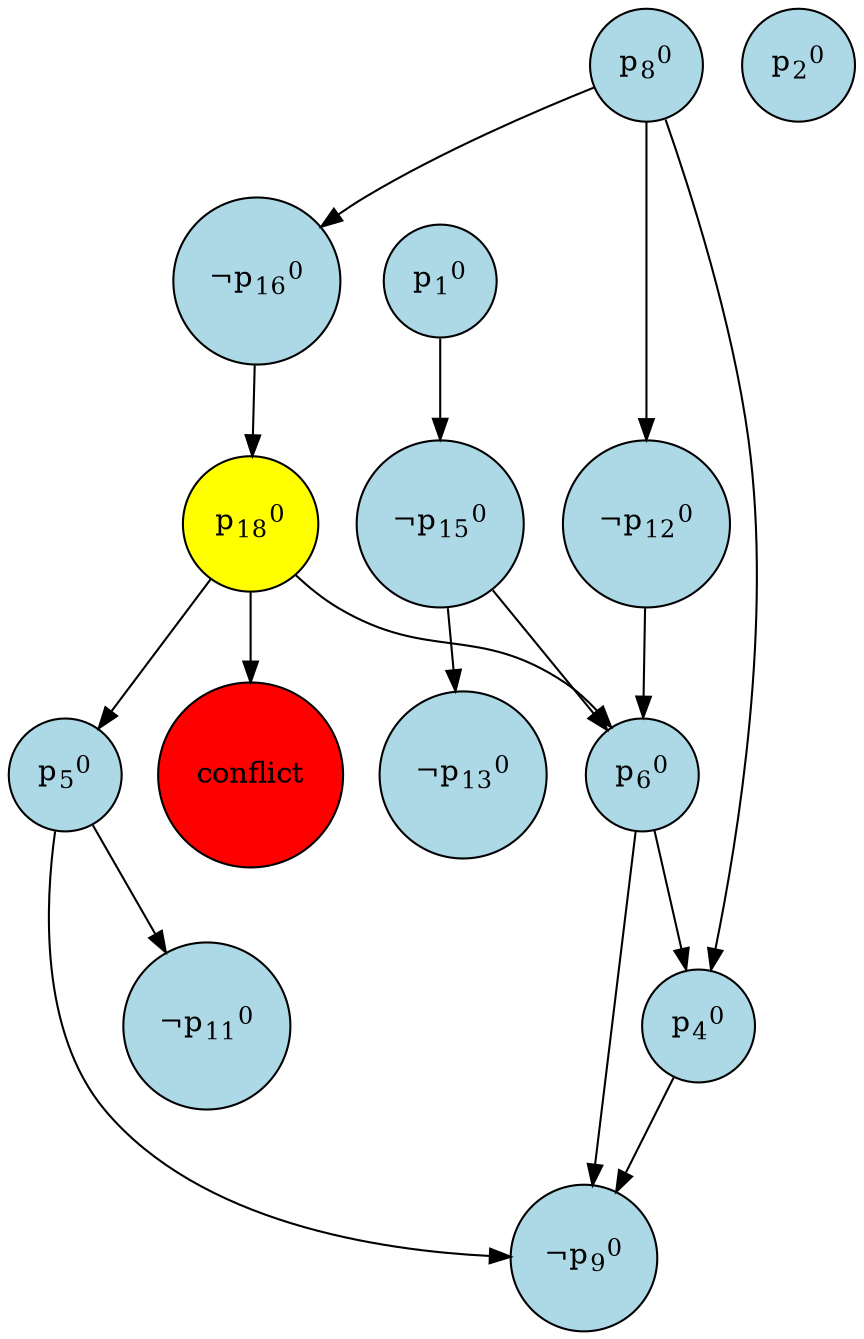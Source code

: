 digraph conflict {
node [style="filled,rounded",shape=circle,fillcolor=white];
8 [label=<p<SUB>8</SUB><SUP>0</SUP>>,fillcolor=lightblue];
16 [label=<¬p<SUB>16</SUB><SUP>0</SUP>>,fillcolor=lightblue];
8 [label=<p<SUB>8</SUB><SUP>0</SUP>>];
8 -> 16;
1 [label=<p<SUB>1</SUB><SUP>0</SUP>>,fillcolor=lightblue];
15 [label=<¬p<SUB>15</SUB><SUP>0</SUP>>,fillcolor=lightblue];
1 [label=<p<SUB>1</SUB><SUP>0</SUP>>];
1 -> 15;
18 [label=<p<SUB>18</SUB><SUP>0</SUP>>,fillcolor=lightblue];
16 [label=<¬p<SUB>16</SUB><SUP>0</SUP>>];
16 -> 18;
5 [label=<p<SUB>5</SUB><SUP>0</SUP>>,fillcolor=lightblue];
18 [label=<p<SUB>18</SUB><SUP>0</SUP>>];
18 -> 5;
12 [label=<¬p<SUB>12</SUB><SUP>0</SUP>>,fillcolor=lightblue];
8 [label=<p<SUB>8</SUB><SUP>0</SUP>>];
8 -> 12;
11 [label=<¬p<SUB>11</SUB><SUP>0</SUP>>,fillcolor=lightblue];
5 [label=<p<SUB>5</SUB><SUP>0</SUP>>];
5 -> 11;
13 [label=<¬p<SUB>13</SUB><SUP>0</SUP>>,fillcolor=lightblue];
15 [label=<¬p<SUB>15</SUB><SUP>0</SUP>>];
15 -> 13;
2 [label=<p<SUB>2</SUB><SUP>0</SUP>>,fillcolor=lightblue];
6 [label=<p<SUB>6</SUB><SUP>0</SUP>>,fillcolor=lightblue];
15 [label=<¬p<SUB>15</SUB><SUP>0</SUP>>];
15 -> 6;
12 [label=<¬p<SUB>12</SUB><SUP>0</SUP>>];
12 -> 6;
18 [label=<p<SUB>18</SUB><SUP>0</SUP>>];
18 -> 6;
4 [label=<p<SUB>4</SUB><SUP>0</SUP>>,fillcolor=lightblue];
6 [label=<p<SUB>6</SUB><SUP>0</SUP>>];
6 -> 4;
8 [label=<p<SUB>8</SUB><SUP>0</SUP>>];
8 -> 4;
9 [label=<¬p<SUB>9</SUB><SUP>0</SUP>>,fillcolor=lightblue];
5 [label=<p<SUB>5</SUB><SUP>0</SUP>>];
5 -> 9;
4 [label=<p<SUB>4</SUB><SUP>0</SUP>>];
4 -> 9;
6 [label=<p<SUB>6</SUB><SUP>0</SUP>>];
6 -> 9;
18 [fillcolor=yellow];
conflict [fillcolor=red];
18 -> conflict;
}
